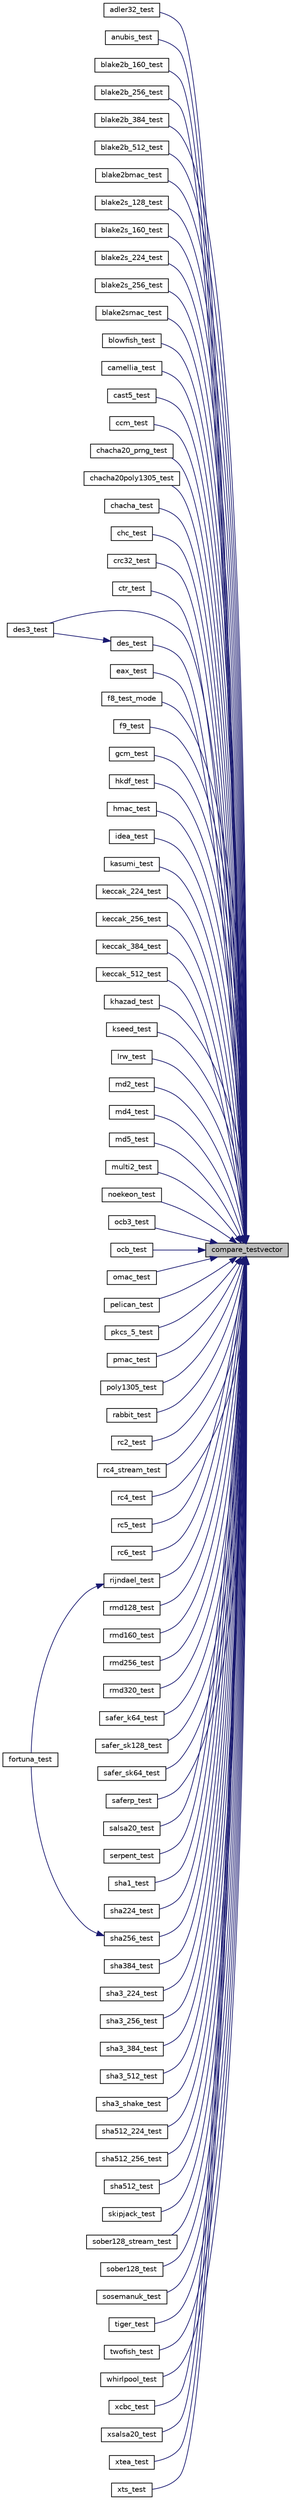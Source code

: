 digraph "compare_testvector"
{
 // LATEX_PDF_SIZE
  edge [fontname="Helvetica",fontsize="10",labelfontname="Helvetica",labelfontsize="10"];
  node [fontname="Helvetica",fontsize="10",shape=record];
  rankdir="RL";
  Node12 [label="compare_testvector",height=0.2,width=0.4,color="black", fillcolor="grey75", style="filled", fontcolor="black",tooltip="Compare two test-vectors."];
  Node12 -> Node13 [dir="back",color="midnightblue",fontsize="10",style="solid",fontname="Helvetica"];
  Node13 [label="adler32_test",height=0.2,width=0.4,color="black", fillcolor="white", style="filled",URL="$adler32_8c.html#a37ebe3c0e697b8078762307f981d8c18",tooltip=" "];
  Node12 -> Node14 [dir="back",color="midnightblue",fontsize="10",style="solid",fontname="Helvetica"];
  Node14 [label="anubis_test",height=0.2,width=0.4,color="black", fillcolor="white", style="filled",URL="$anubis_8c.html#a81f0af86ef06366e1ba31ddf293e9261",tooltip="Performs a self-test of the Anubis block cipher."];
  Node12 -> Node15 [dir="back",color="midnightblue",fontsize="10",style="solid",fontname="Helvetica"];
  Node15 [label="blake2b_160_test",height=0.2,width=0.4,color="black", fillcolor="white", style="filled",URL="$blake2b_8c.html#ada54df5eb119d8d34e55c004c98fa1c5",tooltip="Self-test the hash."];
  Node12 -> Node16 [dir="back",color="midnightblue",fontsize="10",style="solid",fontname="Helvetica"];
  Node16 [label="blake2b_256_test",height=0.2,width=0.4,color="black", fillcolor="white", style="filled",URL="$blake2b_8c.html#a53be5fcfcd1910bf5aae5013563e396b",tooltip="Self-test the hash."];
  Node12 -> Node17 [dir="back",color="midnightblue",fontsize="10",style="solid",fontname="Helvetica"];
  Node17 [label="blake2b_384_test",height=0.2,width=0.4,color="black", fillcolor="white", style="filled",URL="$blake2b_8c.html#a7e9931db13f3096dc2521ecc353539c4",tooltip="Self-test the hash."];
  Node12 -> Node18 [dir="back",color="midnightblue",fontsize="10",style="solid",fontname="Helvetica"];
  Node18 [label="blake2b_512_test",height=0.2,width=0.4,color="black", fillcolor="white", style="filled",URL="$blake2b_8c.html#ad2bd405cb693aaaef5ea8811859eddd0",tooltip="Self-test the hash."];
  Node12 -> Node19 [dir="back",color="midnightblue",fontsize="10",style="solid",fontname="Helvetica"];
  Node19 [label="blake2bmac_test",height=0.2,width=0.4,color="black", fillcolor="white", style="filled",URL="$blake2bmac__test_8c.html#ad73d93774d527ef21c4fa0da9bafbb60",tooltip=" "];
  Node12 -> Node20 [dir="back",color="midnightblue",fontsize="10",style="solid",fontname="Helvetica"];
  Node20 [label="blake2s_128_test",height=0.2,width=0.4,color="black", fillcolor="white", style="filled",URL="$blake2s_8c.html#a35ad837b8eb060d5ada9e83aa4fc05e1",tooltip="Self-test the hash."];
  Node12 -> Node21 [dir="back",color="midnightblue",fontsize="10",style="solid",fontname="Helvetica"];
  Node21 [label="blake2s_160_test",height=0.2,width=0.4,color="black", fillcolor="white", style="filled",URL="$blake2s_8c.html#a547bd6f8ec7604f9482ca05d52de1d53",tooltip="Self-test the hash."];
  Node12 -> Node22 [dir="back",color="midnightblue",fontsize="10",style="solid",fontname="Helvetica"];
  Node22 [label="blake2s_224_test",height=0.2,width=0.4,color="black", fillcolor="white", style="filled",URL="$blake2s_8c.html#ab0d7984b339f968398dc6b63fb3732f5",tooltip="Self-test the hash."];
  Node12 -> Node23 [dir="back",color="midnightblue",fontsize="10",style="solid",fontname="Helvetica"];
  Node23 [label="blake2s_256_test",height=0.2,width=0.4,color="black", fillcolor="white", style="filled",URL="$blake2s_8c.html#a89560ab6554753baea0950372744f02e",tooltip="Self-test the hash."];
  Node12 -> Node24 [dir="back",color="midnightblue",fontsize="10",style="solid",fontname="Helvetica"];
  Node24 [label="blake2smac_test",height=0.2,width=0.4,color="black", fillcolor="white", style="filled",URL="$blake2smac__test_8c.html#a42d2cb7bf53a66b206aef3ba1a889173",tooltip=" "];
  Node12 -> Node25 [dir="back",color="midnightblue",fontsize="10",style="solid",fontname="Helvetica"];
  Node25 [label="blowfish_test",height=0.2,width=0.4,color="black", fillcolor="white", style="filled",URL="$blowfish_8c.html#a7e2b92d43b125cabdf319becaf99f201",tooltip="Performs a self-test of the Blowfish block cipher."];
  Node12 -> Node26 [dir="back",color="midnightblue",fontsize="10",style="solid",fontname="Helvetica"];
  Node26 [label="camellia_test",height=0.2,width=0.4,color="black", fillcolor="white", style="filled",URL="$camellia_8c.html#a2af9ab6e44a83ed8fa753deece2c6749",tooltip=" "];
  Node12 -> Node27 [dir="back",color="midnightblue",fontsize="10",style="solid",fontname="Helvetica"];
  Node27 [label="cast5_test",height=0.2,width=0.4,color="black", fillcolor="white", style="filled",URL="$cast5_8c.html#a43713a874b3ac6a93bbeed5dd301f455",tooltip="Performs a self-test of the LTC_CAST5 block cipher."];
  Node12 -> Node28 [dir="back",color="midnightblue",fontsize="10",style="solid",fontname="Helvetica"];
  Node28 [label="ccm_test",height=0.2,width=0.4,color="black", fillcolor="white", style="filled",URL="$ccm__test_8c.html#af02fbfac6da1b71a49ad14537796b006",tooltip=" "];
  Node12 -> Node29 [dir="back",color="midnightblue",fontsize="10",style="solid",fontname="Helvetica"];
  Node29 [label="chacha20_prng_test",height=0.2,width=0.4,color="black", fillcolor="white", style="filled",URL="$chacha20_8c.html#a1c178a6f1b7255371d3340913c29b64a",tooltip="PRNG self-test."];
  Node12 -> Node30 [dir="back",color="midnightblue",fontsize="10",style="solid",fontname="Helvetica"];
  Node30 [label="chacha20poly1305_test",height=0.2,width=0.4,color="black", fillcolor="white", style="filled",URL="$chacha20poly1305__test_8c.html#a3ed16a3fd7fc440bc9137936ddb99793",tooltip=" "];
  Node12 -> Node31 [dir="back",color="midnightblue",fontsize="10",style="solid",fontname="Helvetica"];
  Node31 [label="chacha_test",height=0.2,width=0.4,color="black", fillcolor="white", style="filled",URL="$chacha__test_8c.html#a821d3fc42bdf4f88ee30ff85ba5aedd6",tooltip=" "];
  Node12 -> Node32 [dir="back",color="midnightblue",fontsize="10",style="solid",fontname="Helvetica"];
  Node32 [label="chc_test",height=0.2,width=0.4,color="black", fillcolor="white", style="filled",URL="$chc_8c.html#a1467e832993ba079f27160687745fdcd",tooltip="Self-test the hash."];
  Node12 -> Node33 [dir="back",color="midnightblue",fontsize="10",style="solid",fontname="Helvetica"];
  Node33 [label="crc32_test",height=0.2,width=0.4,color="black", fillcolor="white", style="filled",URL="$crc32_8c.html#ae6fec40543b4430049a2fa9d9ff2f3ef",tooltip=" "];
  Node12 -> Node34 [dir="back",color="midnightblue",fontsize="10",style="solid",fontname="Helvetica"];
  Node34 [label="ctr_test",height=0.2,width=0.4,color="black", fillcolor="white", style="filled",URL="$ctr__test_8c.html#a32abd18f150379219d48de1a9ce18efb",tooltip=" "];
  Node12 -> Node35 [dir="back",color="midnightblue",fontsize="10",style="solid",fontname="Helvetica"];
  Node35 [label="des3_test",height=0.2,width=0.4,color="black", fillcolor="white", style="filled",URL="$des_8c.html#ac6f22505ef05d826646a1d64542682e4",tooltip=" "];
  Node12 -> Node36 [dir="back",color="midnightblue",fontsize="10",style="solid",fontname="Helvetica"];
  Node36 [label="des_test",height=0.2,width=0.4,color="black", fillcolor="white", style="filled",URL="$des_8c.html#a27b8e19aa00b5b9b5c4e70fcc4b18fc6",tooltip="Performs a self-test of the LTC_DES block cipher."];
  Node36 -> Node35 [dir="back",color="midnightblue",fontsize="10",style="solid",fontname="Helvetica"];
  Node12 -> Node37 [dir="back",color="midnightblue",fontsize="10",style="solid",fontname="Helvetica"];
  Node37 [label="eax_test",height=0.2,width=0.4,color="black", fillcolor="white", style="filled",URL="$eax__test_8c.html#a9e708c531b1c375a3d086f43a192c455",tooltip="Test the EAX implementation."];
  Node12 -> Node38 [dir="back",color="midnightblue",fontsize="10",style="solid",fontname="Helvetica"];
  Node38 [label="f8_test_mode",height=0.2,width=0.4,color="black", fillcolor="white", style="filled",URL="$f8__test__mode_8c.html#ad65a1bfd03de46011299df002fd60d33",tooltip=" "];
  Node12 -> Node39 [dir="back",color="midnightblue",fontsize="10",style="solid",fontname="Helvetica"];
  Node39 [label="f9_test",height=0.2,width=0.4,color="black", fillcolor="white", style="filled",URL="$f9__test_8c.html#a4457afc1800916455c35efd9b1acd142",tooltip="Test f9-MAC mode Return CRYPT_OK on succes."];
  Node12 -> Node40 [dir="back",color="midnightblue",fontsize="10",style="solid",fontname="Helvetica"];
  Node40 [label="gcm_test",height=0.2,width=0.4,color="black", fillcolor="white", style="filled",URL="$gcm__test_8c.html#ae36c8eb6c2964df7e386f5f73bded5e7",tooltip="Test the GCM code."];
  Node12 -> Node41 [dir="back",color="midnightblue",fontsize="10",style="solid",fontname="Helvetica"];
  Node41 [label="hkdf_test",height=0.2,width=0.4,color="black", fillcolor="white", style="filled",URL="$hkdf__test_8c.html#a373d92dae833619c1fccb018f21357dd",tooltip="LTC_HKDF self-test."];
  Node12 -> Node42 [dir="back",color="midnightblue",fontsize="10",style="solid",fontname="Helvetica"];
  Node42 [label="hmac_test",height=0.2,width=0.4,color="black", fillcolor="white", style="filled",URL="$hmac__test_8c.html#af43c4e10ec1984cf428cf69cd3184e53",tooltip="HMAC self-test."];
  Node12 -> Node43 [dir="back",color="midnightblue",fontsize="10",style="solid",fontname="Helvetica"];
  Node43 [label="idea_test",height=0.2,width=0.4,color="black", fillcolor="white", style="filled",URL="$idea_8c.html#ad92e9322772754b8d6f1d62d093ed022",tooltip=" "];
  Node12 -> Node44 [dir="back",color="midnightblue",fontsize="10",style="solid",fontname="Helvetica"];
  Node44 [label="kasumi_test",height=0.2,width=0.4,color="black", fillcolor="white", style="filled",URL="$kasumi_8c.html#aef063f4146ff8f960a6f8c39b2c9d6e9",tooltip=" "];
  Node12 -> Node45 [dir="back",color="midnightblue",fontsize="10",style="solid",fontname="Helvetica"];
  Node45 [label="keccak_224_test",height=0.2,width=0.4,color="black", fillcolor="white", style="filled",URL="$sha3__test_8c.html#abbe20bf64ded7367985637fe50b79bf6",tooltip=" "];
  Node12 -> Node46 [dir="back",color="midnightblue",fontsize="10",style="solid",fontname="Helvetica"];
  Node46 [label="keccak_256_test",height=0.2,width=0.4,color="black", fillcolor="white", style="filled",URL="$sha3__test_8c.html#ae239a7f95920b29d1f93a1fa8a243e1f",tooltip=" "];
  Node12 -> Node47 [dir="back",color="midnightblue",fontsize="10",style="solid",fontname="Helvetica"];
  Node47 [label="keccak_384_test",height=0.2,width=0.4,color="black", fillcolor="white", style="filled",URL="$sha3__test_8c.html#a90630c908fb0ac0a009c63152d56f0a0",tooltip=" "];
  Node12 -> Node48 [dir="back",color="midnightblue",fontsize="10",style="solid",fontname="Helvetica"];
  Node48 [label="keccak_512_test",height=0.2,width=0.4,color="black", fillcolor="white", style="filled",URL="$sha3__test_8c.html#a47fd72744c16de6a8c777d52f63f0879",tooltip=" "];
  Node12 -> Node49 [dir="back",color="midnightblue",fontsize="10",style="solid",fontname="Helvetica"];
  Node49 [label="khazad_test",height=0.2,width=0.4,color="black", fillcolor="white", style="filled",URL="$khazad_8c.html#a84954dad5480d2d51bbabec6f639a662",tooltip="Performs a self-test of the Khazad block cipher."];
  Node12 -> Node50 [dir="back",color="midnightblue",fontsize="10",style="solid",fontname="Helvetica"];
  Node50 [label="kseed_test",height=0.2,width=0.4,color="black", fillcolor="white", style="filled",URL="$kseed_8c.html#a522767874d3a7d4d89a4207df47476ce",tooltip="Performs a self-test of the SEED block cipher."];
  Node12 -> Node51 [dir="back",color="midnightblue",fontsize="10",style="solid",fontname="Helvetica"];
  Node51 [label="lrw_test",height=0.2,width=0.4,color="black", fillcolor="white", style="filled",URL="$lrw__test_8c.html#af231a49d74f9fa4e43f5fd68439979c3",tooltip="Test LRW against specs."];
  Node12 -> Node52 [dir="back",color="midnightblue",fontsize="10",style="solid",fontname="Helvetica"];
  Node52 [label="md2_test",height=0.2,width=0.4,color="black", fillcolor="white", style="filled",URL="$md2_8c.html#a19f63336fd915d311a395eec0426a46b",tooltip="Self-test the hash."];
  Node12 -> Node53 [dir="back",color="midnightblue",fontsize="10",style="solid",fontname="Helvetica"];
  Node53 [label="md4_test",height=0.2,width=0.4,color="black", fillcolor="white", style="filled",URL="$md4_8c.html#ad61aadd48a53652bc8063afad9a9ae56",tooltip="Self-test the hash."];
  Node12 -> Node54 [dir="back",color="midnightblue",fontsize="10",style="solid",fontname="Helvetica"];
  Node54 [label="md5_test",height=0.2,width=0.4,color="black", fillcolor="white", style="filled",URL="$md5_8c.html#aa489642a9ce4699bc79abfef98a7afa3",tooltip="Self-test the hash."];
  Node12 -> Node55 [dir="back",color="midnightblue",fontsize="10",style="solid",fontname="Helvetica"];
  Node55 [label="multi2_test",height=0.2,width=0.4,color="black", fillcolor="white", style="filled",URL="$multi2_8c.html#aab1e868d611655e77b28eabddabb84f1",tooltip="Performs a self-test of the multi2 block cipher."];
  Node12 -> Node56 [dir="back",color="midnightblue",fontsize="10",style="solid",fontname="Helvetica"];
  Node56 [label="noekeon_test",height=0.2,width=0.4,color="black", fillcolor="white", style="filled",URL="$noekeon_8c.html#a977265eaaa063768bc843deceaf9e3c9",tooltip="Performs a self-test of the Noekeon block cipher."];
  Node12 -> Node57 [dir="back",color="midnightblue",fontsize="10",style="solid",fontname="Helvetica"];
  Node57 [label="ocb3_test",height=0.2,width=0.4,color="black", fillcolor="white", style="filled",URL="$ocb3__test_8c.html#afafd01785264b534d0ef8efb9fe530ef",tooltip="Test the OCB protocol."];
  Node12 -> Node58 [dir="back",color="midnightblue",fontsize="10",style="solid",fontname="Helvetica"];
  Node58 [label="ocb_test",height=0.2,width=0.4,color="black", fillcolor="white", style="filled",URL="$ocb__test_8c.html#afbc7c6139aaabac9146afff688bafbb9",tooltip="Test the OCB protocol."];
  Node12 -> Node59 [dir="back",color="midnightblue",fontsize="10",style="solid",fontname="Helvetica"];
  Node59 [label="omac_test",height=0.2,width=0.4,color="black", fillcolor="white", style="filled",URL="$omac__test_8c.html#abdcfbca1800d6a3b577b7c6ec0838a48",tooltip="Test the OMAC setup."];
  Node12 -> Node60 [dir="back",color="midnightblue",fontsize="10",style="solid",fontname="Helvetica"];
  Node60 [label="pelican_test",height=0.2,width=0.4,color="black", fillcolor="white", style="filled",URL="$pelican__test_8c.html#aa17b4cc1ebf25aa8011e9abce289629c",tooltip=" "];
  Node12 -> Node61 [dir="back",color="midnightblue",fontsize="10",style="solid",fontname="Helvetica"];
  Node61 [label="pkcs_5_test",height=0.2,width=0.4,color="black", fillcolor="white", style="filled",URL="$pkcs__5__test_8c.html#a1a78c0bca3595115dd9272c2026b607e",tooltip="PKCS #5 self-test."];
  Node12 -> Node62 [dir="back",color="midnightblue",fontsize="10",style="solid",fontname="Helvetica"];
  Node62 [label="pmac_test",height=0.2,width=0.4,color="black", fillcolor="white", style="filled",URL="$pmac__test_8c.html#a25c3fac912755621e400e5b51f46ca23",tooltip="Test the LTC_OMAC implementation."];
  Node12 -> Node63 [dir="back",color="midnightblue",fontsize="10",style="solid",fontname="Helvetica"];
  Node63 [label="poly1305_test",height=0.2,width=0.4,color="black", fillcolor="white", style="filled",URL="$poly1305__test_8c.html#ac69922339d35e0db5506f3ed33d67165",tooltip=" "];
  Node12 -> Node64 [dir="back",color="midnightblue",fontsize="10",style="solid",fontname="Helvetica"];
  Node64 [label="rabbit_test",height=0.2,width=0.4,color="black", fillcolor="white", style="filled",URL="$rabbit_8c.html#ab40e398f9527a72a8ae06d7ceb310fe0",tooltip=" "];
  Node12 -> Node65 [dir="back",color="midnightblue",fontsize="10",style="solid",fontname="Helvetica"];
  Node65 [label="rc2_test",height=0.2,width=0.4,color="black", fillcolor="white", style="filled",URL="$rc2_8c.html#a6263c717b1805331d7b96b4751332def",tooltip="Performs a self-test of the RC2 block cipher."];
  Node12 -> Node66 [dir="back",color="midnightblue",fontsize="10",style="solid",fontname="Helvetica"];
  Node66 [label="rc4_stream_test",height=0.2,width=0.4,color="black", fillcolor="white", style="filled",URL="$rc4__test_8c.html#a3ac84750a90eadf1320f534b3c8a7e3a",tooltip=" "];
  Node12 -> Node67 [dir="back",color="midnightblue",fontsize="10",style="solid",fontname="Helvetica"];
  Node67 [label="rc4_test",height=0.2,width=0.4,color="black", fillcolor="white", style="filled",URL="$rc4_8c.html#ad8af7083fd45b4c39ec2720455518560",tooltip="PRNG self-test."];
  Node12 -> Node68 [dir="back",color="midnightblue",fontsize="10",style="solid",fontname="Helvetica"];
  Node68 [label="rc5_test",height=0.2,width=0.4,color="black", fillcolor="white", style="filled",URL="$rc5_8c.html#ae148891e5f29f2ce908358bc05667d81",tooltip="Performs a self-test of the LTC_RC5 block cipher."];
  Node12 -> Node69 [dir="back",color="midnightblue",fontsize="10",style="solid",fontname="Helvetica"];
  Node69 [label="rc6_test",height=0.2,width=0.4,color="black", fillcolor="white", style="filled",URL="$rc6_8c.html#a0f169c9c6dcc9357dc22e42faf977d83",tooltip="Performs a self-test of the LTC_RC6 block cipher."];
  Node12 -> Node70 [dir="back",color="midnightblue",fontsize="10",style="solid",fontname="Helvetica"];
  Node70 [label="rijndael_test",height=0.2,width=0.4,color="black", fillcolor="white", style="filled",URL="$aes_8c.html#a787877f61031ca3855283ee7755f1b46",tooltip="Performs a self-test of the AES block cipher."];
  Node70 -> Node71 [dir="back",color="midnightblue",fontsize="10",style="solid",fontname="Helvetica"];
  Node71 [label="fortuna_test",height=0.2,width=0.4,color="black", fillcolor="white", style="filled",URL="$fortuna_8c.html#a02a8621eda36a40059ce155007b6f6c3",tooltip="PRNG self-test."];
  Node12 -> Node72 [dir="back",color="midnightblue",fontsize="10",style="solid",fontname="Helvetica"];
  Node72 [label="rmd128_test",height=0.2,width=0.4,color="black", fillcolor="white", style="filled",URL="$rmd128_8c.html#aa5ff888d315ec47dde1dcc6723635754",tooltip="Self-test the hash."];
  Node12 -> Node73 [dir="back",color="midnightblue",fontsize="10",style="solid",fontname="Helvetica"];
  Node73 [label="rmd160_test",height=0.2,width=0.4,color="black", fillcolor="white", style="filled",URL="$rmd160_8c.html#a580a40d8b0a8aadf14607d7de3428ae0",tooltip="Self-test the hash."];
  Node12 -> Node74 [dir="back",color="midnightblue",fontsize="10",style="solid",fontname="Helvetica"];
  Node74 [label="rmd256_test",height=0.2,width=0.4,color="black", fillcolor="white", style="filled",URL="$rmd256_8c.html#a5f04ba52292e7e88dd6f4d32bebf796e",tooltip="Self-test the hash."];
  Node12 -> Node75 [dir="back",color="midnightblue",fontsize="10",style="solid",fontname="Helvetica"];
  Node75 [label="rmd320_test",height=0.2,width=0.4,color="black", fillcolor="white", style="filled",URL="$rmd320_8c.html#ae7fa86511a89154467c5b08feb0a222c",tooltip="Self-test the hash."];
  Node12 -> Node76 [dir="back",color="midnightblue",fontsize="10",style="solid",fontname="Helvetica"];
  Node76 [label="safer_k64_test",height=0.2,width=0.4,color="black", fillcolor="white", style="filled",URL="$safer_8c.html#a10abcebaccdee9d23379b01fbd4f1bce",tooltip=" "];
  Node12 -> Node77 [dir="back",color="midnightblue",fontsize="10",style="solid",fontname="Helvetica"];
  Node77 [label="safer_sk128_test",height=0.2,width=0.4,color="black", fillcolor="white", style="filled",URL="$safer_8c.html#a75642318b67f93148bdc8d1766626da2",tooltip=" "];
  Node12 -> Node78 [dir="back",color="midnightblue",fontsize="10",style="solid",fontname="Helvetica"];
  Node78 [label="safer_sk64_test",height=0.2,width=0.4,color="black", fillcolor="white", style="filled",URL="$safer_8c.html#a3819b57b564e07b5ade18ec49464b40a",tooltip=" "];
  Node12 -> Node79 [dir="back",color="midnightblue",fontsize="10",style="solid",fontname="Helvetica"];
  Node79 [label="saferp_test",height=0.2,width=0.4,color="black", fillcolor="white", style="filled",URL="$saferp_8c.html#a33ce7f7b30a0c6b0a57aff742fb5546b",tooltip="Performs a self-test of the LTC_SAFER+ block cipher."];
  Node12 -> Node80 [dir="back",color="midnightblue",fontsize="10",style="solid",fontname="Helvetica"];
  Node80 [label="salsa20_test",height=0.2,width=0.4,color="black", fillcolor="white", style="filled",URL="$salsa20__test_8c.html#a502decc5b83b4208d744ea2a21aeb366",tooltip=" "];
  Node12 -> Node81 [dir="back",color="midnightblue",fontsize="10",style="solid",fontname="Helvetica"];
  Node81 [label="serpent_test",height=0.2,width=0.4,color="black", fillcolor="white", style="filled",URL="$serpent_8c.html#ace09100764d8412de97886d82f794e03",tooltip=" "];
  Node12 -> Node82 [dir="back",color="midnightblue",fontsize="10",style="solid",fontname="Helvetica"];
  Node82 [label="sha1_test",height=0.2,width=0.4,color="black", fillcolor="white", style="filled",URL="$sha1_8c.html#a974ff217ba983de0864a96586e9b4b80",tooltip="Self-test the hash."];
  Node12 -> Node83 [dir="back",color="midnightblue",fontsize="10",style="solid",fontname="Helvetica"];
  Node83 [label="sha224_test",height=0.2,width=0.4,color="black", fillcolor="white", style="filled",URL="$sha224_8c.html#ad76aa20d487739f22aeb5e576edb978b",tooltip="Self-test the hash."];
  Node12 -> Node84 [dir="back",color="midnightblue",fontsize="10",style="solid",fontname="Helvetica"];
  Node84 [label="sha256_test",height=0.2,width=0.4,color="black", fillcolor="white", style="filled",URL="$sha256_8c.html#a3a9304ee8cdb3aaa8fc90f0b70592e7b",tooltip="Self-test the hash."];
  Node84 -> Node71 [dir="back",color="midnightblue",fontsize="10",style="solid",fontname="Helvetica"];
  Node12 -> Node85 [dir="back",color="midnightblue",fontsize="10",style="solid",fontname="Helvetica"];
  Node85 [label="sha384_test",height=0.2,width=0.4,color="black", fillcolor="white", style="filled",URL="$sha384_8c.html#a1ac8ac4cbd0dfdfc0e06569ab41ff0d1",tooltip="Self-test the hash."];
  Node12 -> Node86 [dir="back",color="midnightblue",fontsize="10",style="solid",fontname="Helvetica"];
  Node86 [label="sha3_224_test",height=0.2,width=0.4,color="black", fillcolor="white", style="filled",URL="$sha3__test_8c.html#a53d3cf451582bb9c57a032d967cbdecb",tooltip=" "];
  Node12 -> Node87 [dir="back",color="midnightblue",fontsize="10",style="solid",fontname="Helvetica"];
  Node87 [label="sha3_256_test",height=0.2,width=0.4,color="black", fillcolor="white", style="filled",URL="$sha3__test_8c.html#aafa6f2186a83cf477969e60264de4d7c",tooltip=" "];
  Node12 -> Node88 [dir="back",color="midnightblue",fontsize="10",style="solid",fontname="Helvetica"];
  Node88 [label="sha3_384_test",height=0.2,width=0.4,color="black", fillcolor="white", style="filled",URL="$sha3__test_8c.html#a2b995816e706a145a50e2714a48bc37d",tooltip=" "];
  Node12 -> Node89 [dir="back",color="midnightblue",fontsize="10",style="solid",fontname="Helvetica"];
  Node89 [label="sha3_512_test",height=0.2,width=0.4,color="black", fillcolor="white", style="filled",URL="$sha3__test_8c.html#a64686c97ddb8c28598ee5d0d36f2af6c",tooltip=" "];
  Node12 -> Node90 [dir="back",color="midnightblue",fontsize="10",style="solid",fontname="Helvetica"];
  Node90 [label="sha3_shake_test",height=0.2,width=0.4,color="black", fillcolor="white", style="filled",URL="$sha3__test_8c.html#a2eef76efd0a49571403592f9e3f08273",tooltip=" "];
  Node12 -> Node91 [dir="back",color="midnightblue",fontsize="10",style="solid",fontname="Helvetica"];
  Node91 [label="sha512_224_test",height=0.2,width=0.4,color="black", fillcolor="white", style="filled",URL="$sha512__224_8c.html#ac8368f2476602154ab8dc37d4e749f0b",tooltip="Self-test the hash."];
  Node12 -> Node92 [dir="back",color="midnightblue",fontsize="10",style="solid",fontname="Helvetica"];
  Node92 [label="sha512_256_test",height=0.2,width=0.4,color="black", fillcolor="white", style="filled",URL="$sha512__256_8c.html#a106417ec8f8933389f03e08a1d33f571",tooltip="Self-test the hash."];
  Node12 -> Node93 [dir="back",color="midnightblue",fontsize="10",style="solid",fontname="Helvetica"];
  Node93 [label="sha512_test",height=0.2,width=0.4,color="black", fillcolor="white", style="filled",URL="$sha512_8c.html#a206737dab618caebf5c8e56bf93e328a",tooltip="Self-test the hash."];
  Node12 -> Node94 [dir="back",color="midnightblue",fontsize="10",style="solid",fontname="Helvetica"];
  Node94 [label="skipjack_test",height=0.2,width=0.4,color="black", fillcolor="white", style="filled",URL="$skipjack_8c.html#aa9c44f10e6f1dbacf9e7547f67b81fc3",tooltip="Performs a self-test of the Skipjack block cipher."];
  Node12 -> Node95 [dir="back",color="midnightblue",fontsize="10",style="solid",fontname="Helvetica"];
  Node95 [label="sober128_stream_test",height=0.2,width=0.4,color="black", fillcolor="white", style="filled",URL="$sober128__test_8c.html#a8e3db22bfcfb2f1aab3756833983d15b",tooltip=" "];
  Node12 -> Node96 [dir="back",color="midnightblue",fontsize="10",style="solid",fontname="Helvetica"];
  Node96 [label="sober128_test",height=0.2,width=0.4,color="black", fillcolor="white", style="filled",URL="$sober128_8c.html#ae89334392b56e0cb75d493a5bdba60b7",tooltip="PRNG self-test."];
  Node12 -> Node97 [dir="back",color="midnightblue",fontsize="10",style="solid",fontname="Helvetica"];
  Node97 [label="sosemanuk_test",height=0.2,width=0.4,color="black", fillcolor="white", style="filled",URL="$sosemanuk__test_8c.html#a56d20dc99a9bd776ac8f303c19e8c15b",tooltip=" "];
  Node12 -> Node98 [dir="back",color="midnightblue",fontsize="10",style="solid",fontname="Helvetica"];
  Node98 [label="tiger_test",height=0.2,width=0.4,color="black", fillcolor="white", style="filled",URL="$tiger_8c.html#a0c726827797846b3a94b64983f1b3dad",tooltip="Self-test the hash."];
  Node12 -> Node99 [dir="back",color="midnightblue",fontsize="10",style="solid",fontname="Helvetica"];
  Node99 [label="twofish_test",height=0.2,width=0.4,color="black", fillcolor="white", style="filled",URL="$twofish_8c.html#a5a6367e9c441b1a3b04542383d3c5654",tooltip="Performs a self-test of the Twofish block cipher."];
  Node12 -> Node100 [dir="back",color="midnightblue",fontsize="10",style="solid",fontname="Helvetica"];
  Node100 [label="whirlpool_test",height=0.2,width=0.4,color="black", fillcolor="white", style="filled",URL="$whirl_8c.html#ad8036fccf9883ace4c94c9ff33d7d853",tooltip="Self-test the hash."];
  Node12 -> Node101 [dir="back",color="midnightblue",fontsize="10",style="solid",fontname="Helvetica"];
  Node101 [label="xcbc_test",height=0.2,width=0.4,color="black", fillcolor="white", style="filled",URL="$xcbc__test_8c.html#a7154e3fde1d58dad1b721962dea2a782",tooltip="Test XCBC-MAC mode Return CRYPT_OK on succes."];
  Node12 -> Node102 [dir="back",color="midnightblue",fontsize="10",style="solid",fontname="Helvetica"];
  Node102 [label="xsalsa20_test",height=0.2,width=0.4,color="black", fillcolor="white", style="filled",URL="$xsalsa20__test_8c.html#a3a6ef542e6adb8439f75d3ac042ac0e5",tooltip=" "];
  Node12 -> Node103 [dir="back",color="midnightblue",fontsize="10",style="solid",fontname="Helvetica"];
  Node103 [label="xtea_test",height=0.2,width=0.4,color="black", fillcolor="white", style="filled",URL="$xtea_8c.html#a97b4884ac816d1f98373dfbc65f9f978",tooltip="Performs a self-test of the LTC_XTEA block cipher."];
  Node12 -> Node104 [dir="back",color="midnightblue",fontsize="10",style="solid",fontname="Helvetica"];
  Node104 [label="xts_test",height=0.2,width=0.4,color="black", fillcolor="white", style="filled",URL="$xts__test_8c.html#a8e893dde81f654451ba645d3a162dc24",tooltip="Source donated by Elliptic Semiconductor Inc (www.ellipticsemi.com) to the LibTom Projects."];
}

